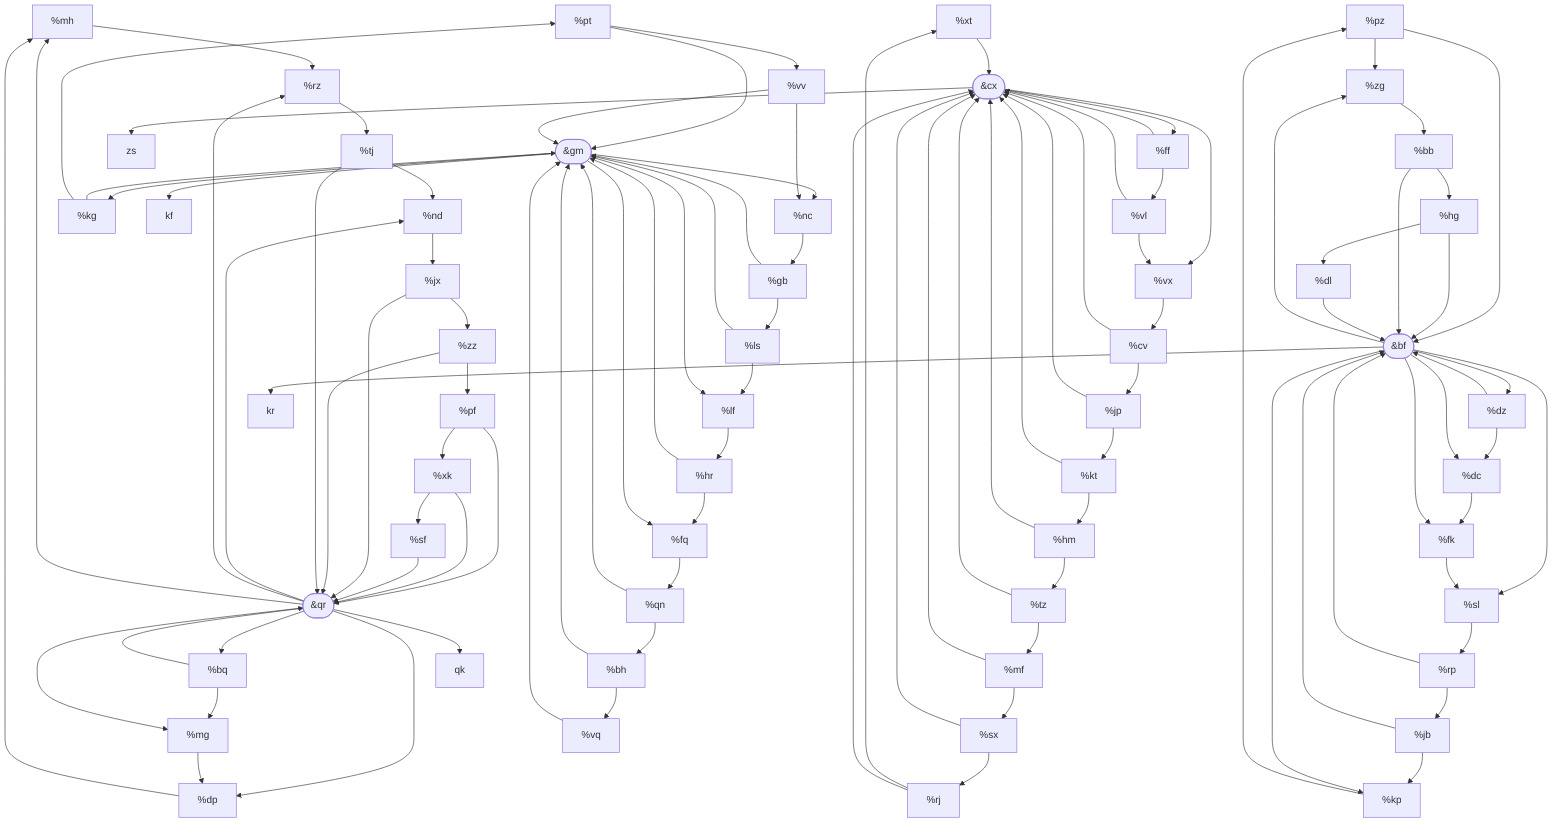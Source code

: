 flowchart TD
    mh[%mh] --> rz
    nd[%nd] --> jx
    xt[%xt] --> cx
    dp[%dp] --> mh
    pz[%pz] --> zg & bf
    rp[%rp] --> jb & bf
    jb[%jb] --> bf & kp
    rj[%rj] --> xt & cx
    hg[%hg] --> dl & bf
    pt[%pt] --> gm & vv
    pf[%pf] --> xk & qr
    cv[%cv] --> jp & cx
    zg[%zg] --> bb
    qn[%qn] --> gm & bh
    kp[%kp] --> pz
    kg[%kg] --> gm & pt
    sl[%sl] --> rp
    dz[%dz] --> bf & dc
    hm[%hm] --> cx & tz
    dc[%dc] --> fk
    xk[%xk] --> qr & sf
    %% kr([&kr]) --> gf
    bq[%bq] --> qr & mg
    sf[%sf] --> qr
    cx([&cx]) --> ff & vx & zs
    hr[%hr] --> fq & gm
    ls[%ls] --> lf & gm
    mf[%mf] --> cx & sx
    vq[%vq] --> gm
    sx[%sx] --> cx & rj
    gm([&gm]) --> kg & kf & fq & nc & lf
    jx[%jx] --> qr & zz
    tz[%tz] --> mf & cx
    jp[%jp] --> cx & kt
    bb[%bb] --> hg & bf
    zz[%zz] --> pf & qr
    qr([&qr]) --> dp & bq & nd & rz & mg & qk & mh
    nc[%nc] --> gb
    kt[%kt] --> hm & cx
    mg[%mg] --> dp
    dl[%dl] --> bf
    %% zs([&zs]) --> gf
    bf([&bf]) --> dz & zg & kr & sl & fk & kp & dc
    bh[%bh] --> vq & gm
    %% kf([&kf]) --> gf
    fq[%fq] --> qn
    vl[%vl] --> vx & cx
    %% qk([&qk]) --> gf
    fk[%fk] --> sl
    tj[%tj] --> nd & qr
    gb[%gb] --> ls & gm
    lf[%lf] --> hr
    vx[%vx] --> cv
    ff[%ff] --> vl & cx
    %% b((broadcaster)) --> kg & dz & ff & bq
    vv[%vv] --> nc & gm
    %% gf([&gf]) --> rx
    rz[%rz] --> tj
